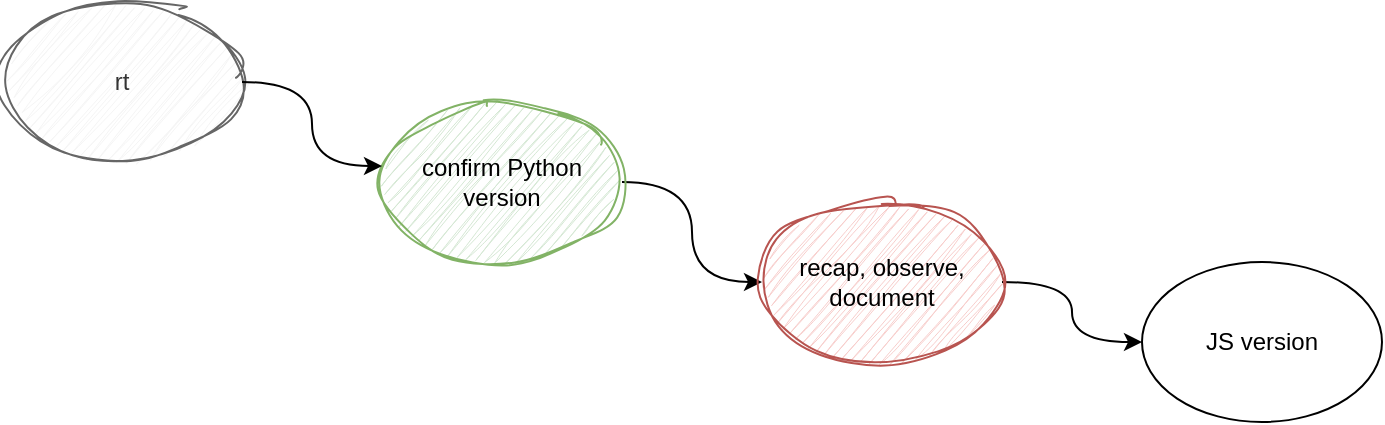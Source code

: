 <mxfile version="24.7.17" pages="2">
  <diagram name="rt" id="O7mYrDu618n3BfnBoB9S">
    <mxGraphModel dx="1100" dy="702" grid="1" gridSize="10" guides="1" tooltips="1" connect="1" arrows="1" fold="1" page="1" pageScale="1" pageWidth="1100" pageHeight="850" math="0" shadow="0">
      <root>
        <mxCell id="0" />
        <mxCell id="1" parent="0" />
        <mxCell id="AXu4ftmSUcKrBVO_GGe2-6" style="edgeStyle=orthogonalEdgeStyle;rounded=0;orthogonalLoop=1;jettySize=auto;html=1;exitX=1;exitY=0.5;exitDx=0;exitDy=0;entryX=0;entryY=0.5;entryDx=0;entryDy=0;curved=1;" edge="1" parent="1" source="AXu4ftmSUcKrBVO_GGe2-1" target="AXu4ftmSUcKrBVO_GGe2-2">
          <mxGeometry relative="1" as="geometry" />
        </mxCell>
        <mxCell id="AXu4ftmSUcKrBVO_GGe2-1" value="confirm Python version" style="ellipse;whiteSpace=wrap;html=1;fillColor=#d5e8d4;strokeColor=#82b366;sketch=1;curveFitting=1;jiggle=2;" vertex="1" parent="1">
          <mxGeometry x="270" y="290" width="120" height="80" as="geometry" />
        </mxCell>
        <mxCell id="AXu4ftmSUcKrBVO_GGe2-7" style="edgeStyle=orthogonalEdgeStyle;shape=connector;curved=1;rounded=0;orthogonalLoop=1;jettySize=auto;html=1;exitX=1;exitY=0.5;exitDx=0;exitDy=0;entryX=0;entryY=0.5;entryDx=0;entryDy=0;strokeColor=default;align=center;verticalAlign=middle;fontFamily=Helvetica;fontSize=11;fontColor=default;labelBackgroundColor=default;endArrow=classic;" edge="1" parent="1" source="AXu4ftmSUcKrBVO_GGe2-2" target="AXu4ftmSUcKrBVO_GGe2-3">
          <mxGeometry relative="1" as="geometry" />
        </mxCell>
        <mxCell id="AXu4ftmSUcKrBVO_GGe2-2" value="recap, observe, document" style="ellipse;whiteSpace=wrap;html=1;fillColor=#f8cecc;strokeColor=#b85450;sketch=1;curveFitting=1;jiggle=2;" vertex="1" parent="1">
          <mxGeometry x="460" y="340" width="120" height="80" as="geometry" />
        </mxCell>
        <mxCell id="AXu4ftmSUcKrBVO_GGe2-3" value="JS version" style="ellipse;whiteSpace=wrap;html=1;" vertex="1" parent="1">
          <mxGeometry x="650" y="370" width="120" height="80" as="geometry" />
        </mxCell>
        <mxCell id="AXu4ftmSUcKrBVO_GGe2-4" value="rt" style="ellipse;whiteSpace=wrap;html=1;fillColor=#f5f5f5;fontColor=#333333;strokeColor=#666666;sketch=1;curveFitting=1;jiggle=2;" vertex="1" parent="1">
          <mxGeometry x="80" y="240" width="120" height="80" as="geometry" />
        </mxCell>
        <mxCell id="AXu4ftmSUcKrBVO_GGe2-5" style="edgeStyle=orthogonalEdgeStyle;rounded=0;orthogonalLoop=1;jettySize=auto;html=1;exitX=1;exitY=0.5;exitDx=0;exitDy=0;entryX=0;entryY=0.4;entryDx=0;entryDy=0;entryPerimeter=0;curved=1;" edge="1" parent="1" source="AXu4ftmSUcKrBVO_GGe2-4" target="AXu4ftmSUcKrBVO_GGe2-1">
          <mxGeometry relative="1" as="geometry" />
        </mxCell>
      </root>
    </mxGraphModel>
  </diagram>
  <diagram id="RKfMRTMiVl5tel4u5GSG" name="REMics">
    <mxGraphModel dx="1100" dy="813" grid="1" gridSize="10" guides="1" tooltips="1" connect="1" arrows="1" fold="1" page="1" pageScale="1" pageWidth="1100" pageHeight="850" math="0" shadow="0">
      <root>
        <mxCell id="0" />
        <mxCell id="1" parent="0" />
        <mxCell id="k3-NBaS7gSeshNO5Wvry-6" value="" style="rounded=1;whiteSpace=wrap;html=1;fontFamily=Helvetica;fontSize=11;labelBackgroundColor=none;fillColor=#dae8fc;strokeColor=#6c8ebf;opacity=50;dashed=1;container=0;" vertex="1" parent="1">
          <mxGeometry x="280" y="120" width="370" height="550" as="geometry" />
        </mxCell>
        <mxCell id="jwDAsAfHGjH2qoedLleh-20" value="" style="rounded=1;whiteSpace=wrap;html=1;fontFamily=Helvetica;fontSize=11;labelBackgroundColor=none;fillColor=#dae8fc;strokeColor=#6c8ebf;opacity=50;dashed=1;container=0;" vertex="1" parent="1">
          <mxGeometry x="270" y="700" width="370" height="240" as="geometry" />
        </mxCell>
        <mxCell id="GOowlDmcxpSzJjVlir_V-2" value="" style="rounded=1;whiteSpace=wrap;html=1;fontFamily=Helvetica;fontSize=11;labelBackgroundColor=none;fillColor=#d5e8d4;strokeColor=#82b366;opacity=50;dashed=1;container=0;" vertex="1" parent="1">
          <mxGeometry x="670" y="120" width="240" height="760" as="geometry" />
        </mxCell>
        <mxCell id="GOowlDmcxpSzJjVlir_V-3" value="" style="rounded=1;whiteSpace=wrap;html=1;fontFamily=Helvetica;fontSize=11;labelBackgroundColor=none;fillColor=#f5f5f5;strokeColor=#666666;opacity=50;dashed=1;container=0;fontColor=#333333;textOpacity=50;" vertex="1" parent="1">
          <mxGeometry x="920" y="120" width="200" height="550" as="geometry" />
        </mxCell>
        <mxCell id="k3-NBaS7gSeshNO5Wvry-1" value="REMics" style="ellipse;whiteSpace=wrap;html=1;labelBackgroundColor=none;sketch=1;curveFitting=1;jiggle=2;" vertex="1" parent="1">
          <mxGeometry x="80" y="160" width="120" height="80" as="geometry" />
        </mxCell>
        <mxCell id="k3-NBaS7gSeshNO5Wvry-8" style="edgeStyle=orthogonalEdgeStyle;shape=connector;curved=1;rounded=0;orthogonalLoop=1;jettySize=auto;html=1;entryX=-0.005;entryY=0.186;entryDx=0;entryDy=0;entryPerimeter=0;strokeColor=default;align=center;verticalAlign=middle;fontFamily=Helvetica;fontSize=11;fontColor=default;labelBackgroundColor=none;endArrow=classic;" edge="1" parent="1" source="k3-NBaS7gSeshNO5Wvry-1" target="k3-NBaS7gSeshNO5Wvry-6">
          <mxGeometry relative="1" as="geometry" />
        </mxCell>
        <mxCell id="fHOfW8SDWpZ_ELyxr8z1-1" value="recursion?&lt;div&gt;(limited, calculated, bounded, profiled)&lt;/div&gt;" style="ellipse;whiteSpace=wrap;html=1;sketch=1;curveFitting=1;jiggle=2;fillStyle=hachure;fillColor=#f8cecc;strokeColor=#b85450;labelBackgroundColor=none;" vertex="1" parent="1">
          <mxGeometry x="330" y="459.998" width="120" height="88.205" as="geometry" />
        </mxCell>
        <mxCell id="k3-NBaS7gSeshNO5Wvry-2" value="no virtual memory" style="ellipse;whiteSpace=wrap;html=1;sketch=1;curveFitting=1;jiggle=2;fillStyle=hachure;fillColor=#f8cecc;strokeColor=#b85450;labelBackgroundColor=none;" vertex="1" parent="1">
          <mxGeometry x="330" y="220.003" width="120" height="88.205" as="geometry" />
        </mxCell>
        <mxCell id="k3-NBaS7gSeshNO5Wvry-3" value="no MMU&lt;div&gt;(shared address space only)&lt;/div&gt;" style="ellipse;whiteSpace=wrap;html=1;sketch=1;curveFitting=1;jiggle=2;fillStyle=hachure;fillColor=#f8cecc;strokeColor=#b85450;labelBackgroundColor=none;" vertex="1" parent="1">
          <mxGeometry x="480" y="230.005" width="120" height="88.205" as="geometry" />
        </mxCell>
        <mxCell id="k3-NBaS7gSeshNO5Wvry-4" value="no context switching" style="ellipse;whiteSpace=wrap;html=1;sketch=1;curveFitting=1;jiggle=2;fillStyle=hachure;fillColor=#f8cecc;strokeColor=#b85450;labelBackgroundColor=none;" vertex="1" parent="1">
          <mxGeometry x="330" y="336.798" width="120" height="88.205" as="geometry" />
        </mxCell>
        <mxCell id="k3-NBaS7gSeshNO5Wvry-5" value="no &quot;concurrency&quot;" style="ellipse;whiteSpace=wrap;html=1;sketch=1;curveFitting=1;jiggle=2;fillStyle=hachure;fillColor=#f8cecc;strokeColor=#b85450;labelBackgroundColor=none;" vertex="1" parent="1">
          <mxGeometry x="480" y="359.998" width="120" height="88.205" as="geometry" />
        </mxCell>
        <mxCell id="k3-NBaS7gSeshNO5Wvry-7" value="deprecated" style="rounded=1;whiteSpace=wrap;html=1;fontFamily=Helvetica;fontSize=11;labelBackgroundColor=none;sketch=1;curveFitting=1;jiggle=2;fillStyle=cross-hatch;fillColor=#f8cecc;strokeColor=#b85450;opacity=50;textOpacity=50;" vertex="1" parent="1">
          <mxGeometry x="405" y="160" width="120" height="30" as="geometry" />
        </mxCell>
        <mxCell id="fHOfW8SDWpZ_ELyxr8z1-2" value="lambdas on heap" style="ellipse;whiteSpace=wrap;html=1;sketch=1;curveFitting=1;jiggle=2;fillStyle=hachure;fillColor=#ffe6cc;strokeColor=#d79b00;labelBackgroundColor=none;" vertex="1" parent="1">
          <mxGeometry x="730" y="220.003" width="120" height="88.205" as="geometry" />
        </mxCell>
        <mxCell id="fHOfW8SDWpZ_ELyxr8z1-3" value="Statecharts" style="ellipse;whiteSpace=wrap;html=1;sketch=1;curveFitting=1;jiggle=2;fillStyle=hachure;fillColor=#ffe6cc;strokeColor=#d79b00;labelBackgroundColor=none;" vertex="1" parent="1">
          <mxGeometry x="730" y="336.803" width="120" height="88.205" as="geometry" />
        </mxCell>
        <mxCell id="fHOfW8SDWpZ_ELyxr8z1-4" value="Subroutines,&amp;nbsp;&lt;div&gt;CALL, RETURN&lt;/div&gt;" style="ellipse;whiteSpace=wrap;html=1;sketch=1;curveFitting=1;jiggle=2;fillStyle=hachure;fillColor=#ffe6cc;strokeColor=#d79b00;labelBackgroundColor=none;" vertex="1" parent="1">
          <mxGeometry x="730" y="445.913" width="120" height="88.205" as="geometry" />
        </mxCell>
        <mxCell id="GOowlDmcxpSzJjVlir_V-1" value="how to use existing software?" style="ellipse;whiteSpace=wrap;html=1;sketch=1;curveFitting=1;jiggle=2;fillStyle=hachure;fillColor=#f8cecc;strokeColor=#b85450;labelBackgroundColor=none;" vertex="1" parent="1">
          <mxGeometry x="960" y="220.003" width="120" height="88.205" as="geometry" />
        </mxCell>
        <mxCell id="GOowlDmcxpSzJjVlir_V-4" value="what have we got?" style="rounded=1;whiteSpace=wrap;html=1;fontFamily=Helvetica;fontSize=11;labelBackgroundColor=none;sketch=1;curveFitting=1;jiggle=2;fillStyle=cross-hatch;fillColor=#ffe6cc;strokeColor=#d79b00;" vertex="1" parent="1">
          <mxGeometry x="730" y="160" width="120" height="30" as="geometry" />
        </mxCell>
        <mxCell id="GOowlDmcxpSzJjVlir_V-5" value="questions" style="rounded=1;whiteSpace=wrap;html=1;fontFamily=Helvetica;fontSize=11;labelBackgroundColor=none;sketch=1;curveFitting=1;jiggle=2;fillStyle=cross-hatch;fillColor=#fff2cc;strokeColor=#d6b656;opacity=50;textOpacity=50;" vertex="1" parent="1">
          <mxGeometry x="960" y="160" width="120" height="30" as="geometry" />
        </mxCell>
        <mxCell id="jwDAsAfHGjH2qoedLleh-1" value="0D" style="ellipse;whiteSpace=wrap;html=1;sketch=1;curveFitting=1;jiggle=2;fillStyle=hachure;fillColor=#ffe6cc;strokeColor=#d79b00;labelBackgroundColor=none;" vertex="1" parent="1">
          <mxGeometry x="730" y="555.913" width="120" height="88.205" as="geometry" />
        </mxCell>
        <mxCell id="jwDAsAfHGjH2qoedLleh-2" value="t2t" style="ellipse;whiteSpace=wrap;html=1;sketch=1;curveFitting=1;jiggle=2;fillStyle=hachure;fillColor=#ffe6cc;strokeColor=#d79b00;labelBackgroundColor=none;" vertex="1" parent="1">
          <mxGeometry x="730" y="670.003" width="120" height="88.205" as="geometry" />
        </mxCell>
        <mxCell id="jwDAsAfHGjH2qoedLleh-6" value="" style="endArrow=none;html=1;rounded=0;strokeColor=#b85450;align=center;verticalAlign=middle;fontFamily=Helvetica;fontSize=11;fontColor=default;labelBackgroundColor=default;sketch=1;curveFitting=1;jiggle=2;fillColor=#f8cecc;endFill=0;exitX=0.242;exitY=0.907;exitDx=0;exitDy=0;exitPerimeter=0;opacity=50;" edge="1" parent="1" source="fHOfW8SDWpZ_ELyxr8z1-1">
          <mxGeometry width="50" height="50" relative="1" as="geometry">
            <mxPoint x="380" y="520" as="sourcePoint" />
            <mxPoint x="430" y="470" as="targetPoint" />
          </mxGeometry>
        </mxCell>
        <mxCell id="jwDAsAfHGjH2qoedLleh-8" value="" style="endArrow=none;html=1;rounded=0;strokeColor=#b85450;align=center;verticalAlign=middle;fontFamily=Helvetica;fontSize=11;fontColor=default;labelBackgroundColor=default;sketch=1;curveFitting=1;jiggle=2;fillColor=#f8cecc;endFill=0;exitX=0.217;exitY=0.918;exitDx=0;exitDy=0;exitPerimeter=0;opacity=50;" edge="1" parent="1" source="k3-NBaS7gSeshNO5Wvry-5">
          <mxGeometry width="50" height="50" relative="1" as="geometry">
            <mxPoint x="525" y="420" as="sourcePoint" />
            <mxPoint x="575" y="370" as="targetPoint" />
          </mxGeometry>
        </mxCell>
        <mxCell id="jwDAsAfHGjH2qoedLleh-9" value="" style="endArrow=none;html=1;rounded=0;strokeColor=#b85450;align=center;verticalAlign=middle;fontFamily=Helvetica;fontSize=11;fontColor=default;labelBackgroundColor=default;sketch=1;curveFitting=1;jiggle=2;fillColor=#f8cecc;endFill=0;exitX=0.275;exitY=0.921;exitDx=0;exitDy=0;exitPerimeter=0;opacity=50;" edge="1" parent="1" source="k3-NBaS7gSeshNO5Wvry-4">
          <mxGeometry width="50" height="50" relative="1" as="geometry">
            <mxPoint x="380" y="400" as="sourcePoint" />
            <mxPoint x="430" y="350" as="targetPoint" />
          </mxGeometry>
        </mxCell>
        <mxCell id="jwDAsAfHGjH2qoedLleh-10" value="" style="endArrow=none;html=1;rounded=0;strokeColor=#b85450;align=center;verticalAlign=middle;fontFamily=Helvetica;fontSize=11;fontColor=default;labelBackgroundColor=default;sketch=1;curveFitting=1;jiggle=2;fillColor=#f8cecc;endFill=0;exitX=0.217;exitY=0.873;exitDx=0;exitDy=0;exitPerimeter=0;opacity=50;" edge="1" parent="1" source="k3-NBaS7gSeshNO5Wvry-2">
          <mxGeometry width="50" height="50" relative="1" as="geometry">
            <mxPoint x="370" y="280" as="sourcePoint" />
            <mxPoint x="420" y="230" as="targetPoint" />
          </mxGeometry>
        </mxCell>
        <mxCell id="jwDAsAfHGjH2qoedLleh-11" value="" style="endArrow=none;html=1;rounded=0;strokeColor=#b85450;align=center;verticalAlign=middle;fontFamily=Helvetica;fontSize=11;fontColor=default;labelBackgroundColor=default;sketch=1;curveFitting=1;jiggle=2;fillColor=#f8cecc;endFill=0;exitX=0.242;exitY=0.896;exitDx=0;exitDy=0;exitPerimeter=0;opacity=50;" edge="1" parent="1" source="k3-NBaS7gSeshNO5Wvry-3">
          <mxGeometry width="50" height="50" relative="1" as="geometry">
            <mxPoint x="525" y="289.11" as="sourcePoint" />
            <mxPoint x="575" y="239.11" as="targetPoint" />
          </mxGeometry>
        </mxCell>
        <mxCell id="jwDAsAfHGjH2qoedLleh-12" value="OCG, RTL, peephole" style="ellipse;whiteSpace=wrap;html=1;sketch=1;curveFitting=1;jiggle=2;fillStyle=hachure;fillColor=#ffe6cc;strokeColor=#d79b00;labelBackgroundColor=none;" vertex="1" parent="1">
          <mxGeometry x="730" y="770.003" width="120" height="88.205" as="geometry" />
        </mxCell>
        <mxCell id="jwDAsAfHGjH2qoedLleh-14" value="VSH" style="ellipse;whiteSpace=wrap;html=1;sketch=1;curveFitting=1;jiggle=2;fillStyle=hachure;fillColor=#f8cecc;strokeColor=#b85450;labelBackgroundColor=none;opacity=50;textOpacity=50;" vertex="1" parent="1">
          <mxGeometry x="975" y="296.8" width="90" height="40" as="geometry" />
        </mxCell>
        <mxCell id="jwDAsAfHGjH2qoedLleh-15" value="can the IDE be something other than a textual programming language?" style="ellipse;whiteSpace=wrap;html=1;sketch=1;curveFitting=1;jiggle=2;fillStyle=hachure;fillColor=#f8cecc;strokeColor=#b85450;labelBackgroundColor=none;" vertex="1" parent="1">
          <mxGeometry x="950" y="360" width="130" height="88.21" as="geometry" />
        </mxCell>
        <mxCell id="jwDAsAfHGjH2qoedLleh-16" value="heaps" style="ellipse;whiteSpace=wrap;html=1;sketch=1;curveFitting=1;jiggle=2;fillStyle=hachure;fillColor=#f8cecc;strokeColor=#b85450;labelBackgroundColor=none;" vertex="1" parent="1">
          <mxGeometry x="320" y="789.998" width="120" height="88.205" as="geometry" />
        </mxCell>
        <mxCell id="jwDAsAfHGjH2qoedLleh-18" value="GC (Garbage Collection)" style="ellipse;whiteSpace=wrap;html=1;sketch=1;curveFitting=1;jiggle=2;fillStyle=hachure;fillColor=#f8cecc;strokeColor=#b85450;labelBackgroundColor=none;" vertex="1" parent="1">
          <mxGeometry x="430" y="797.998" width="120" height="88.205" as="geometry" />
        </mxCell>
        <mxCell id="jwDAsAfHGjH2qoedLleh-21" value="reconsider" style="rounded=1;whiteSpace=wrap;html=1;fontFamily=Helvetica;fontSize=11;labelBackgroundColor=none;sketch=1;curveFitting=1;jiggle=2;fillStyle=cross-hatch;fillColor=#f8cecc;strokeColor=#b85450;opacity=50;textOpacity=50;" vertex="1" parent="1">
          <mxGeometry x="395" y="720" width="120" height="30" as="geometry" />
        </mxCell>
        <mxCell id="jwDAsAfHGjH2qoedLleh-22" value="CI/CD&lt;div&gt;(Q/A, quality)&lt;/div&gt;" style="ellipse;whiteSpace=wrap;html=1;sketch=1;curveFitting=1;jiggle=2;fillStyle=hachure;fillColor=#f8cecc;strokeColor=#b85450;labelBackgroundColor=none;" vertex="1" parent="1">
          <mxGeometry x="320" y="909.998" width="120" height="88.205" as="geometry" />
        </mxCell>
      </root>
    </mxGraphModel>
  </diagram>
</mxfile>
